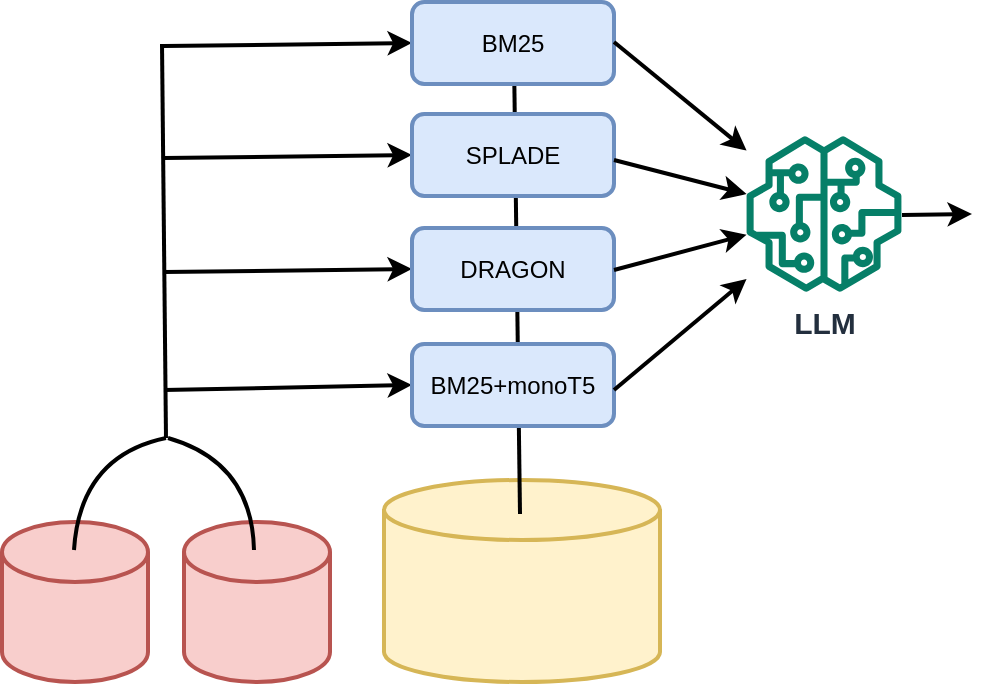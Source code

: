 <mxfile version="21.6.6" type="github">
  <diagram name="Page-1" id="8G3IAVVgl47ZsxA-mIHz">
    <mxGraphModel dx="1195" dy="689" grid="0" gridSize="10" guides="1" tooltips="1" connect="1" arrows="1" fold="1" page="1" pageScale="1" pageWidth="850" pageHeight="1100" math="0" shadow="0">
      <root>
        <mxCell id="0" />
        <mxCell id="1" parent="0" />
        <mxCell id="9MC1wp0t6A1g7TMl13iw-8" value="" style="shape=cylinder3;whiteSpace=wrap;html=1;boundedLbl=1;backgroundOutline=1;size=15;fillColor=#f8cecc;strokeColor=#b85450;strokeWidth=2;" vertex="1" parent="1">
          <mxGeometry x="66" y="616" width="73" height="80" as="geometry" />
        </mxCell>
        <mxCell id="9MC1wp0t6A1g7TMl13iw-11" value="" style="shape=cylinder3;whiteSpace=wrap;html=1;boundedLbl=1;backgroundOutline=1;size=15;fillColor=#f8cecc;strokeColor=#b85450;strokeWidth=2;" vertex="1" parent="1">
          <mxGeometry x="157" y="616" width="73" height="80" as="geometry" />
        </mxCell>
        <mxCell id="9MC1wp0t6A1g7TMl13iw-13" value="" style="endArrow=none;html=1;curved=1;strokeWidth=2;" edge="1" parent="1">
          <mxGeometry width="50" height="50" relative="1" as="geometry">
            <mxPoint x="102" y="630" as="sourcePoint" />
            <mxPoint x="148" y="574" as="targetPoint" />
            <Array as="points">
              <mxPoint x="105" y="583" />
            </Array>
          </mxGeometry>
        </mxCell>
        <mxCell id="9MC1wp0t6A1g7TMl13iw-14" value="" style="endArrow=none;html=1;curved=1;strokeWidth=2;" edge="1" parent="1">
          <mxGeometry width="50" height="50" relative="1" as="geometry">
            <mxPoint x="192" y="630" as="sourcePoint" />
            <mxPoint x="149" y="574" as="targetPoint" />
            <Array as="points">
              <mxPoint x="191" y="586" />
            </Array>
          </mxGeometry>
        </mxCell>
        <mxCell id="9MC1wp0t6A1g7TMl13iw-15" value="" style="endArrow=none;html=1;rounded=0;strokeWidth=2;shadow=0;" edge="1" parent="1">
          <mxGeometry width="50" height="50" relative="1" as="geometry">
            <mxPoint x="148" y="574" as="sourcePoint" />
            <mxPoint x="146" y="377" as="targetPoint" />
          </mxGeometry>
        </mxCell>
        <mxCell id="9MC1wp0t6A1g7TMl13iw-16" value="" style="endArrow=classic;html=1;rounded=0;strokeWidth=2;entryX=0;entryY=0.5;entryDx=0;entryDy=0;" edge="1" parent="1" target="9MC1wp0t6A1g7TMl13iw-22">
          <mxGeometry width="50" height="50" relative="1" as="geometry">
            <mxPoint x="147" y="378" as="sourcePoint" />
            <mxPoint x="248" y="376" as="targetPoint" />
          </mxGeometry>
        </mxCell>
        <mxCell id="9MC1wp0t6A1g7TMl13iw-17" value="" style="endArrow=classic;html=1;rounded=0;strokeWidth=2;entryX=0;entryY=0.5;entryDx=0;entryDy=0;" edge="1" parent="1" target="9MC1wp0t6A1g7TMl13iw-23">
          <mxGeometry width="50" height="50" relative="1" as="geometry">
            <mxPoint x="147" y="434" as="sourcePoint" />
            <mxPoint x="248" y="432" as="targetPoint" />
          </mxGeometry>
        </mxCell>
        <mxCell id="9MC1wp0t6A1g7TMl13iw-18" value="" style="endArrow=classic;html=1;rounded=0;strokeWidth=2;entryX=0;entryY=0.5;entryDx=0;entryDy=0;" edge="1" parent="1" target="9MC1wp0t6A1g7TMl13iw-24">
          <mxGeometry width="50" height="50" relative="1" as="geometry">
            <mxPoint x="147" y="491" as="sourcePoint" />
            <mxPoint x="247" y="489" as="targetPoint" />
          </mxGeometry>
        </mxCell>
        <mxCell id="9MC1wp0t6A1g7TMl13iw-19" value="" style="endArrow=classic;html=1;rounded=0;strokeWidth=2;entryX=0;entryY=0.5;entryDx=0;entryDy=0;" edge="1" parent="1" target="9MC1wp0t6A1g7TMl13iw-25">
          <mxGeometry width="50" height="50" relative="1" as="geometry">
            <mxPoint x="147" y="550" as="sourcePoint" />
            <mxPoint x="249" y="548" as="targetPoint" />
          </mxGeometry>
        </mxCell>
        <mxCell id="9MC1wp0t6A1g7TMl13iw-20" value="" style="shape=cylinder3;whiteSpace=wrap;html=1;boundedLbl=1;backgroundOutline=1;size=15;fillColor=#fff2cc;strokeColor=#d6b656;strokeWidth=2;" vertex="1" parent="1">
          <mxGeometry x="257" y="595" width="138" height="101" as="geometry" />
        </mxCell>
        <mxCell id="9MC1wp0t6A1g7TMl13iw-21" value="" style="endArrow=classic;html=1;rounded=0;strokeWidth=2;entryX=0.505;entryY=0.683;entryDx=0;entryDy=0;entryPerimeter=0;" edge="1" parent="1" target="9MC1wp0t6A1g7TMl13iw-22">
          <mxGeometry width="50" height="50" relative="1" as="geometry">
            <mxPoint x="325" y="612" as="sourcePoint" />
            <mxPoint x="325" y="577" as="targetPoint" />
          </mxGeometry>
        </mxCell>
        <mxCell id="9MC1wp0t6A1g7TMl13iw-22" value="BM25" style="rounded=1;whiteSpace=wrap;html=1;fillColor=#dae8fc;strokeColor=#6c8ebf;strokeWidth=2;" vertex="1" parent="1">
          <mxGeometry x="271" y="356" width="101" height="41" as="geometry" />
        </mxCell>
        <mxCell id="9MC1wp0t6A1g7TMl13iw-23" value="SPLADE" style="rounded=1;whiteSpace=wrap;html=1;fillColor=#dae8fc;strokeColor=#6c8ebf;strokeWidth=2;" vertex="1" parent="1">
          <mxGeometry x="271" y="412" width="101" height="41" as="geometry" />
        </mxCell>
        <mxCell id="9MC1wp0t6A1g7TMl13iw-24" value="DRAGON" style="rounded=1;whiteSpace=wrap;html=1;fillColor=#dae8fc;strokeColor=#6c8ebf;strokeWidth=2;" vertex="1" parent="1">
          <mxGeometry x="271" y="469" width="101" height="41" as="geometry" />
        </mxCell>
        <mxCell id="9MC1wp0t6A1g7TMl13iw-25" value="BM25+monoT5" style="rounded=1;whiteSpace=wrap;html=1;fillColor=#dae8fc;strokeColor=#6c8ebf;strokeWidth=2;" vertex="1" parent="1">
          <mxGeometry x="271" y="527" width="101" height="41" as="geometry" />
        </mxCell>
        <mxCell id="9MC1wp0t6A1g7TMl13iw-27" value="&lt;font style=&quot;font-size: 15px;&quot;&gt;&lt;b&gt;LLM&lt;/b&gt;&lt;/font&gt;" style="sketch=0;outlineConnect=0;fontColor=#232F3E;gradientColor=none;fillColor=#067F68;strokeColor=none;dashed=0;verticalLabelPosition=bottom;verticalAlign=top;align=center;html=1;fontSize=12;fontStyle=0;aspect=fixed;pointerEvents=1;shape=mxgraph.aws4.sagemaker_model;" vertex="1" parent="1">
          <mxGeometry x="438" y="423" width="78" height="78" as="geometry" />
        </mxCell>
        <mxCell id="9MC1wp0t6A1g7TMl13iw-35" value="" style="endArrow=classic;html=1;rounded=0;strokeWidth=2;" edge="1" parent="1" target="9MC1wp0t6A1g7TMl13iw-27">
          <mxGeometry width="50" height="50" relative="1" as="geometry">
            <mxPoint x="372" y="376" as="sourcePoint" />
            <mxPoint x="422" y="326" as="targetPoint" />
          </mxGeometry>
        </mxCell>
        <mxCell id="9MC1wp0t6A1g7TMl13iw-37" value="" style="endArrow=classic;html=1;rounded=0;strokeWidth=2;" edge="1" parent="1" target="9MC1wp0t6A1g7TMl13iw-27">
          <mxGeometry width="50" height="50" relative="1" as="geometry">
            <mxPoint x="372" y="435" as="sourcePoint" />
            <mxPoint x="429" y="449" as="targetPoint" />
          </mxGeometry>
        </mxCell>
        <mxCell id="9MC1wp0t6A1g7TMl13iw-38" value="" style="endArrow=classic;html=1;rounded=0;strokeWidth=2;" edge="1" parent="1" target="9MC1wp0t6A1g7TMl13iw-27">
          <mxGeometry width="50" height="50" relative="1" as="geometry">
            <mxPoint x="372" y="490" as="sourcePoint" />
            <mxPoint x="427" y="474" as="targetPoint" />
          </mxGeometry>
        </mxCell>
        <mxCell id="9MC1wp0t6A1g7TMl13iw-39" value="" style="endArrow=classic;html=1;rounded=0;strokeWidth=2;" edge="1" parent="1" target="9MC1wp0t6A1g7TMl13iw-27">
          <mxGeometry width="50" height="50" relative="1" as="geometry">
            <mxPoint x="372" y="550" as="sourcePoint" />
            <mxPoint x="422" y="500" as="targetPoint" />
          </mxGeometry>
        </mxCell>
        <mxCell id="9MC1wp0t6A1g7TMl13iw-40" value="" style="endArrow=classic;html=1;rounded=0;strokeWidth=2;" edge="1" parent="1">
          <mxGeometry width="50" height="50" relative="1" as="geometry">
            <mxPoint x="516" y="462.5" as="sourcePoint" />
            <mxPoint x="551" y="462" as="targetPoint" />
          </mxGeometry>
        </mxCell>
      </root>
    </mxGraphModel>
  </diagram>
</mxfile>
